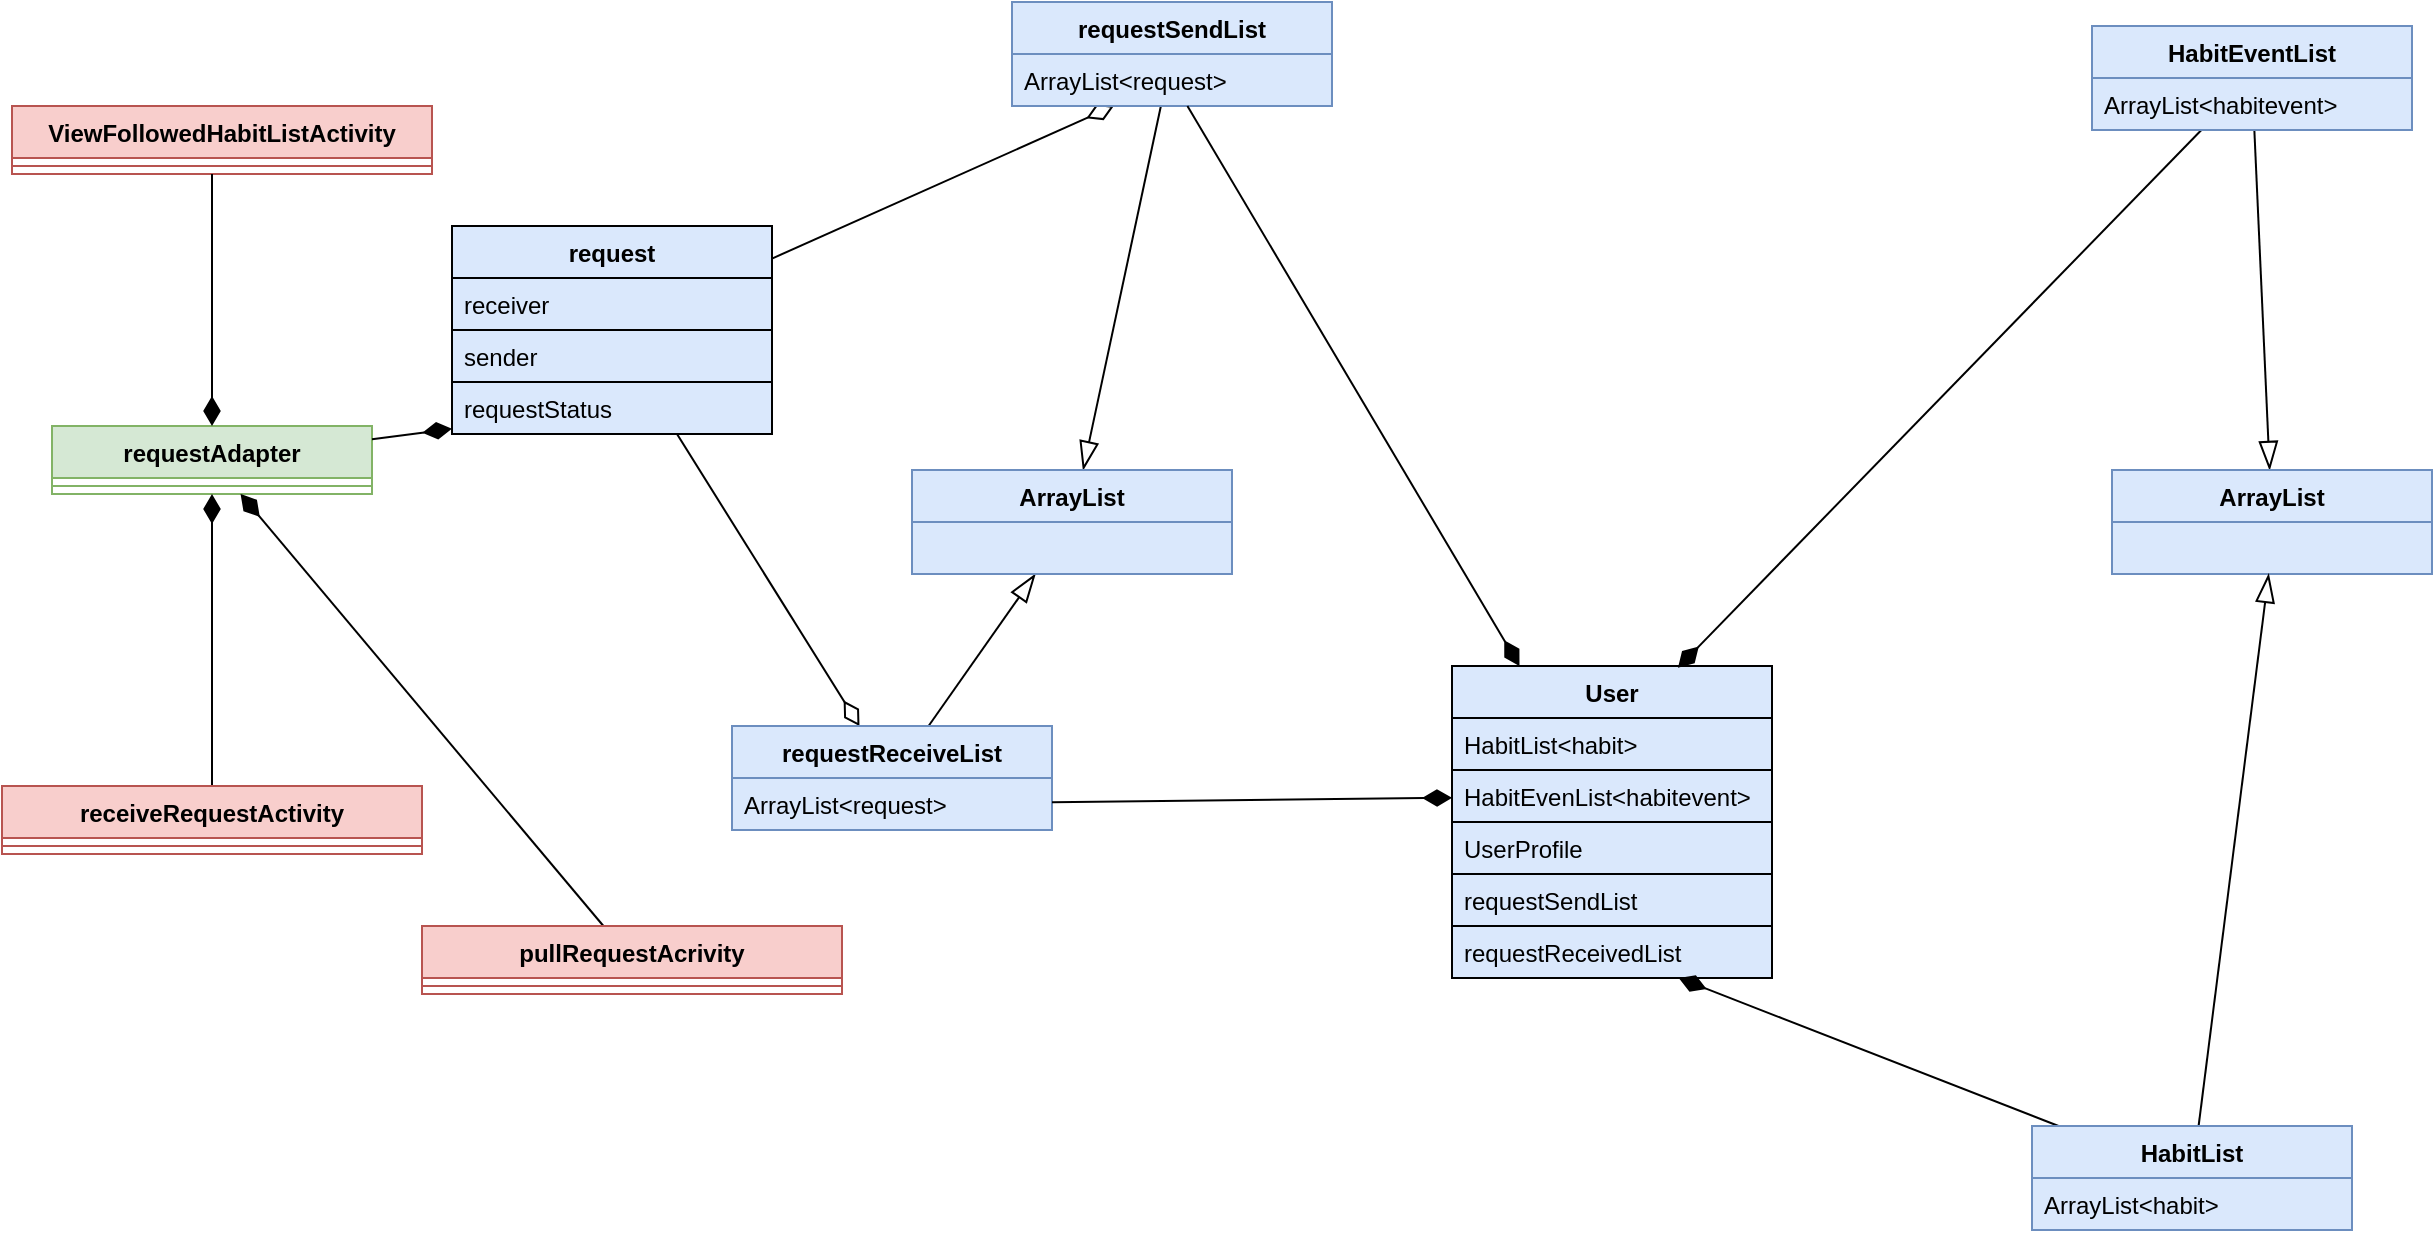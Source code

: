 <mxfile version="15.4.3" type="github"><diagram id="spv8ccS48C0Q_jatDbC0" name="Page-1"><mxGraphModel dx="2016" dy="1154" grid="1" gridSize="10" guides="1" tooltips="1" connect="1" arrows="1" fold="1" page="1" pageScale="1" pageWidth="850" pageHeight="1100" math="0" shadow="0"><root><mxCell id="0"/><mxCell id="1" parent="0"/><mxCell id="jQMmRSuvDewq5A6XQlnB-4" value="ViewFollowedHabitListActivity" style="swimlane;fontStyle=1;align=center;verticalAlign=top;childLayout=stackLayout;horizontal=1;startSize=26;horizontalStack=0;resizeParent=1;resizeParentMax=0;resizeLast=0;collapsible=1;marginBottom=0;fillColor=#f8cecc;strokeColor=#b85450;" vertex="1" parent="1"><mxGeometry x="90" y="110" width="210" height="34" as="geometry"/></mxCell><mxCell id="jQMmRSuvDewq5A6XQlnB-6" value="" style="line;strokeWidth=1;fillColor=#f8cecc;align=left;verticalAlign=middle;spacingTop=-1;spacingLeft=3;spacingRight=3;rotatable=0;labelPosition=right;points=[];portConstraint=eastwest;strokeColor=#b85450;" vertex="1" parent="jQMmRSuvDewq5A6XQlnB-4"><mxGeometry y="26" width="210" height="8" as="geometry"/></mxCell><mxCell id="jQMmRSuvDewq5A6XQlnB-9" value="requestAdapter" style="swimlane;fontStyle=1;align=center;verticalAlign=top;childLayout=stackLayout;horizontal=1;startSize=26;horizontalStack=0;resizeParent=1;resizeParentMax=0;resizeLast=0;collapsible=1;marginBottom=0;fillColor=#d5e8d4;strokeColor=#82b366;" vertex="1" parent="1"><mxGeometry x="110" y="270" width="160" height="34" as="geometry"/></mxCell><mxCell id="jQMmRSuvDewq5A6XQlnB-11" value="" style="line;strokeWidth=1;fillColor=#d5e8d4;align=left;verticalAlign=middle;spacingTop=-1;spacingLeft=3;spacingRight=3;rotatable=0;labelPosition=right;points=[];portConstraint=eastwest;strokeColor=#82b366;" vertex="1" parent="jQMmRSuvDewq5A6XQlnB-9"><mxGeometry y="26" width="160" height="8" as="geometry"/></mxCell><mxCell id="jQMmRSuvDewq5A6XQlnB-20" style="edgeStyle=orthogonalEdgeStyle;rounded=0;jumpStyle=line;orthogonalLoop=1;jettySize=auto;html=1;strokeWidth=1;endArrow=diamondThin;endFill=1;endSize=12;" edge="1" parent="1" source="jQMmRSuvDewq5A6XQlnB-13" target="jQMmRSuvDewq5A6XQlnB-9"><mxGeometry relative="1" as="geometry"/></mxCell><mxCell id="jQMmRSuvDewq5A6XQlnB-52" style="edgeStyle=none;rounded=0;jumpStyle=line;orthogonalLoop=1;jettySize=auto;html=1;endArrow=diamondThin;endFill=1;endSize=12;strokeWidth=1;" edge="1" parent="1" source="jQMmRSuvDewq5A6XQlnB-9" target="jQMmRSuvDewq5A6XQlnB-36"><mxGeometry relative="1" as="geometry"/></mxCell><mxCell id="jQMmRSuvDewq5A6XQlnB-13" value="receiveRequestActivity" style="swimlane;fontStyle=1;align=center;verticalAlign=top;childLayout=stackLayout;horizontal=1;startSize=26;horizontalStack=0;resizeParent=1;resizeParentMax=0;resizeLast=0;collapsible=1;marginBottom=0;fillColor=#f8cecc;strokeColor=#b85450;" vertex="1" parent="1"><mxGeometry x="85" y="450" width="210" height="34" as="geometry"/></mxCell><mxCell id="jQMmRSuvDewq5A6XQlnB-14" value="" style="line;strokeWidth=1;fillColor=#f8cecc;align=left;verticalAlign=middle;spacingTop=-1;spacingLeft=3;spacingRight=3;rotatable=0;labelPosition=right;points=[];portConstraint=eastwest;strokeColor=#b85450;" vertex="1" parent="jQMmRSuvDewq5A6XQlnB-13"><mxGeometry y="26" width="210" height="8" as="geometry"/></mxCell><mxCell id="jQMmRSuvDewq5A6XQlnB-16" value="" style="endArrow=diamondThin;endFill=1;endSize=12;html=1;rounded=0;edgeStyle=orthogonalEdgeStyle;strokeWidth=1;jumpStyle=line;" edge="1" parent="1" source="jQMmRSuvDewq5A6XQlnB-4" target="jQMmRSuvDewq5A6XQlnB-9"><mxGeometry width="160" relative="1" as="geometry"><mxPoint x="160" y="340" as="sourcePoint"/><mxPoint x="320" y="340" as="targetPoint"/><Array as="points"><mxPoint x="190" y="180"/><mxPoint x="190" y="180"/></Array></mxGeometry></mxCell><mxCell id="jQMmRSuvDewq5A6XQlnB-60" style="edgeStyle=none;rounded=0;jumpStyle=line;orthogonalLoop=1;jettySize=auto;html=1;endArrow=diamondThin;endFill=0;endSize=12;strokeWidth=1;" edge="1" parent="1" source="jQMmRSuvDewq5A6XQlnB-23" target="jQMmRSuvDewq5A6XQlnB-46"><mxGeometry relative="1" as="geometry"/></mxCell><mxCell id="jQMmRSuvDewq5A6XQlnB-61" style="edgeStyle=none;rounded=0;jumpStyle=line;orthogonalLoop=1;jettySize=auto;html=1;endArrow=diamondThin;endFill=0;endSize=12;strokeWidth=1;" edge="1" parent="1" source="jQMmRSuvDewq5A6XQlnB-23" target="jQMmRSuvDewq5A6XQlnB-41"><mxGeometry relative="1" as="geometry"/></mxCell><mxCell id="jQMmRSuvDewq5A6XQlnB-23" value="request" style="swimlane;fontStyle=1;align=center;verticalAlign=top;childLayout=stackLayout;horizontal=1;startSize=26;horizontalStack=0;resizeParent=1;resizeParentMax=0;resizeLast=0;collapsible=1;marginBottom=0;fillColor=#dae8fc;strokeColor=default;" vertex="1" parent="1"><mxGeometry x="310" y="170" width="160" height="104" as="geometry"><mxRectangle x="390" y="120" width="80" height="26" as="alternateBounds"/></mxGeometry></mxCell><mxCell id="jQMmRSuvDewq5A6XQlnB-24" value="receiver" style="text;strokeColor=default;fillColor=#dae8fc;align=left;verticalAlign=top;spacingLeft=4;spacingRight=4;overflow=hidden;rotatable=0;points=[[0,0.5],[1,0.5]];portConstraint=eastwest;" vertex="1" parent="jQMmRSuvDewq5A6XQlnB-23"><mxGeometry y="26" width="160" height="26" as="geometry"/></mxCell><mxCell id="jQMmRSuvDewq5A6XQlnB-26" value="sender" style="text;strokeColor=default;fillColor=#dae8fc;align=left;verticalAlign=top;spacingLeft=4;spacingRight=4;overflow=hidden;rotatable=0;points=[[0,0.5],[1,0.5]];portConstraint=eastwest;" vertex="1" parent="jQMmRSuvDewq5A6XQlnB-23"><mxGeometry y="52" width="160" height="26" as="geometry"/></mxCell><mxCell id="jQMmRSuvDewq5A6XQlnB-36" value="requestStatus" style="text;strokeColor=default;fillColor=#dae8fc;align=left;verticalAlign=top;spacingLeft=4;spacingRight=4;overflow=hidden;rotatable=0;points=[[0,0.5],[1,0.5]];portConstraint=eastwest;" vertex="1" parent="jQMmRSuvDewq5A6XQlnB-23"><mxGeometry y="78" width="160" height="26" as="geometry"/></mxCell><mxCell id="jQMmRSuvDewq5A6XQlnB-51" style="rounded=0;jumpStyle=line;orthogonalLoop=1;jettySize=auto;html=1;endArrow=blockThin;endFill=0;endSize=12;strokeWidth=1;" edge="1" parent="1" source="jQMmRSuvDewq5A6XQlnB-40" target="jQMmRSuvDewq5A6XQlnB-48"><mxGeometry relative="1" as="geometry"/></mxCell><mxCell id="jQMmRSuvDewq5A6XQlnB-40" value="requestSendList" style="swimlane;fontStyle=1;align=center;verticalAlign=top;childLayout=stackLayout;horizontal=1;startSize=26;horizontalStack=0;resizeParent=1;resizeParentMax=0;resizeLast=0;collapsible=1;marginBottom=0;fillColor=#dae8fc;strokeColor=#6c8ebf;" vertex="1" parent="1"><mxGeometry x="590" y="58" width="160" height="52" as="geometry"><mxRectangle x="390" y="120" width="80" height="26" as="alternateBounds"/></mxGeometry></mxCell><mxCell id="jQMmRSuvDewq5A6XQlnB-41" value="ArrayList&lt;request&gt;" style="text;strokeColor=#6c8ebf;fillColor=#dae8fc;align=left;verticalAlign=top;spacingLeft=4;spacingRight=4;overflow=hidden;rotatable=0;points=[[0,0.5],[1,0.5]];portConstraint=eastwest;" vertex="1" parent="jQMmRSuvDewq5A6XQlnB-40"><mxGeometry y="26" width="160" height="26" as="geometry"/></mxCell><mxCell id="jQMmRSuvDewq5A6XQlnB-50" style="rounded=0;jumpStyle=line;orthogonalLoop=1;jettySize=auto;html=1;endArrow=blockThin;endFill=0;endSize=12;strokeWidth=1;" edge="1" parent="1" source="jQMmRSuvDewq5A6XQlnB-46" target="jQMmRSuvDewq5A6XQlnB-48"><mxGeometry relative="1" as="geometry"/></mxCell><mxCell id="jQMmRSuvDewq5A6XQlnB-46" value="requestReceiveList" style="swimlane;fontStyle=1;align=center;verticalAlign=top;childLayout=stackLayout;horizontal=1;startSize=26;horizontalStack=0;resizeParent=1;resizeParentMax=0;resizeLast=0;collapsible=1;marginBottom=0;fillColor=#dae8fc;strokeColor=#6c8ebf;" vertex="1" parent="1"><mxGeometry x="450" y="420" width="160" height="52" as="geometry"><mxRectangle x="390" y="120" width="80" height="26" as="alternateBounds"/></mxGeometry></mxCell><mxCell id="jQMmRSuvDewq5A6XQlnB-47" value="ArrayList&lt;request&gt;" style="text;strokeColor=#6c8ebf;fillColor=#dae8fc;align=left;verticalAlign=top;spacingLeft=4;spacingRight=4;overflow=hidden;rotatable=0;points=[[0,0.5],[1,0.5]];portConstraint=eastwest;" vertex="1" parent="jQMmRSuvDewq5A6XQlnB-46"><mxGeometry y="26" width="160" height="26" as="geometry"/></mxCell><mxCell id="jQMmRSuvDewq5A6XQlnB-48" value="ArrayList" style="swimlane;fontStyle=1;align=center;verticalAlign=top;childLayout=stackLayout;horizontal=1;startSize=26;horizontalStack=0;resizeParent=1;resizeParentMax=0;resizeLast=0;collapsible=1;marginBottom=0;fillColor=#dae8fc;strokeColor=#6c8ebf;" vertex="1" parent="1"><mxGeometry x="540" y="292" width="160" height="52" as="geometry"><mxRectangle x="390" y="120" width="80" height="26" as="alternateBounds"/></mxGeometry></mxCell><mxCell id="jQMmRSuvDewq5A6XQlnB-49" value="" style="text;strokeColor=#6c8ebf;fillColor=#dae8fc;align=left;verticalAlign=top;spacingLeft=4;spacingRight=4;overflow=hidden;rotatable=0;points=[[0,0.5],[1,0.5]];portConstraint=eastwest;" vertex="1" parent="jQMmRSuvDewq5A6XQlnB-48"><mxGeometry y="26" width="160" height="26" as="geometry"/></mxCell><mxCell id="jQMmRSuvDewq5A6XQlnB-59" style="edgeStyle=none;rounded=0;jumpStyle=line;orthogonalLoop=1;jettySize=auto;html=1;endArrow=diamondThin;endFill=1;endSize=12;strokeWidth=1;" edge="1" parent="1" source="jQMmRSuvDewq5A6XQlnB-57" target="jQMmRSuvDewq5A6XQlnB-9"><mxGeometry relative="1" as="geometry"/></mxCell><mxCell id="jQMmRSuvDewq5A6XQlnB-57" value="pullRequestAcrivity" style="swimlane;fontStyle=1;align=center;verticalAlign=top;childLayout=stackLayout;horizontal=1;startSize=26;horizontalStack=0;resizeParent=1;resizeParentMax=0;resizeLast=0;collapsible=1;marginBottom=0;fillColor=#f8cecc;strokeColor=#b85450;" vertex="1" parent="1"><mxGeometry x="295" y="520" width="210" height="34" as="geometry"/></mxCell><mxCell id="jQMmRSuvDewq5A6XQlnB-58" value="" style="line;strokeWidth=1;fillColor=#f8cecc;align=left;verticalAlign=middle;spacingTop=-1;spacingLeft=3;spacingRight=3;rotatable=0;labelPosition=right;points=[];portConstraint=eastwest;strokeColor=#b85450;" vertex="1" parent="jQMmRSuvDewq5A6XQlnB-57"><mxGeometry y="26" width="210" height="8" as="geometry"/></mxCell><mxCell id="jQMmRSuvDewq5A6XQlnB-62" value="User" style="swimlane;fontStyle=1;align=center;verticalAlign=top;childLayout=stackLayout;horizontal=1;startSize=26;horizontalStack=0;resizeParent=1;resizeParentMax=0;resizeLast=0;collapsible=1;marginBottom=0;fillColor=#dae8fc;strokeColor=default;" vertex="1" parent="1"><mxGeometry x="810" y="390" width="160" height="156" as="geometry"><mxRectangle x="390" y="120" width="80" height="26" as="alternateBounds"/></mxGeometry></mxCell><mxCell id="jQMmRSuvDewq5A6XQlnB-63" value="HabitList&lt;habit&gt;" style="text;strokeColor=default;fillColor=#dae8fc;align=left;verticalAlign=top;spacingLeft=4;spacingRight=4;overflow=hidden;rotatable=0;points=[[0,0.5],[1,0.5]];portConstraint=eastwest;" vertex="1" parent="jQMmRSuvDewq5A6XQlnB-62"><mxGeometry y="26" width="160" height="26" as="geometry"/></mxCell><mxCell id="jQMmRSuvDewq5A6XQlnB-64" value="HabitEvenList&lt;habitevent&gt;" style="text;strokeColor=default;fillColor=#dae8fc;align=left;verticalAlign=top;spacingLeft=4;spacingRight=4;overflow=hidden;rotatable=0;points=[[0,0.5],[1,0.5]];portConstraint=eastwest;" vertex="1" parent="jQMmRSuvDewq5A6XQlnB-62"><mxGeometry y="52" width="160" height="26" as="geometry"/></mxCell><mxCell id="jQMmRSuvDewq5A6XQlnB-65" value="UserProfile" style="text;strokeColor=default;fillColor=#dae8fc;align=left;verticalAlign=top;spacingLeft=4;spacingRight=4;overflow=hidden;rotatable=0;points=[[0,0.5],[1,0.5]];portConstraint=eastwest;" vertex="1" parent="jQMmRSuvDewq5A6XQlnB-62"><mxGeometry y="78" width="160" height="26" as="geometry"/></mxCell><mxCell id="jQMmRSuvDewq5A6XQlnB-66" value="requestSendList" style="text;strokeColor=default;fillColor=#dae8fc;align=left;verticalAlign=top;spacingLeft=4;spacingRight=4;overflow=hidden;rotatable=0;points=[[0,0.5],[1,0.5]];portConstraint=eastwest;" vertex="1" parent="jQMmRSuvDewq5A6XQlnB-62"><mxGeometry y="104" width="160" height="26" as="geometry"/></mxCell><mxCell id="jQMmRSuvDewq5A6XQlnB-67" value="requestReceivedList" style="text;strokeColor=default;fillColor=#dae8fc;align=left;verticalAlign=top;spacingLeft=4;spacingRight=4;overflow=hidden;rotatable=0;points=[[0,0.5],[1,0.5]];portConstraint=eastwest;" vertex="1" parent="jQMmRSuvDewq5A6XQlnB-62"><mxGeometry y="130" width="160" height="26" as="geometry"/></mxCell><mxCell id="jQMmRSuvDewq5A6XQlnB-68" style="edgeStyle=none;rounded=0;jumpStyle=line;orthogonalLoop=1;jettySize=auto;html=1;endArrow=diamondThin;endFill=1;endSize=12;strokeWidth=1;" edge="1" parent="1" source="jQMmRSuvDewq5A6XQlnB-41" target="jQMmRSuvDewq5A6XQlnB-62"><mxGeometry relative="1" as="geometry"/></mxCell><mxCell id="jQMmRSuvDewq5A6XQlnB-69" style="edgeStyle=none;rounded=0;jumpStyle=line;orthogonalLoop=1;jettySize=auto;html=1;endArrow=diamondThin;endFill=1;endSize=12;strokeWidth=1;" edge="1" parent="1" source="jQMmRSuvDewq5A6XQlnB-47" target="jQMmRSuvDewq5A6XQlnB-64"><mxGeometry relative="1" as="geometry"/></mxCell><mxCell id="jQMmRSuvDewq5A6XQlnB-78" style="edgeStyle=none;rounded=0;jumpStyle=line;orthogonalLoop=1;jettySize=auto;html=1;endArrow=blockThin;endFill=0;endSize=12;strokeWidth=1;" edge="1" parent="1" source="jQMmRSuvDewq5A6XQlnB-71" target="jQMmRSuvDewq5A6XQlnB-73"><mxGeometry relative="1" as="geometry"/></mxCell><mxCell id="jQMmRSuvDewq5A6XQlnB-79" style="edgeStyle=none;rounded=0;jumpStyle=line;orthogonalLoop=1;jettySize=auto;html=1;entryX=0.706;entryY=0.006;entryDx=0;entryDy=0;entryPerimeter=0;endArrow=diamondThin;endFill=1;endSize=12;strokeWidth=1;" edge="1" parent="1" source="jQMmRSuvDewq5A6XQlnB-71" target="jQMmRSuvDewq5A6XQlnB-62"><mxGeometry relative="1" as="geometry"/></mxCell><mxCell id="jQMmRSuvDewq5A6XQlnB-71" value="HabitEventList" style="swimlane;fontStyle=1;align=center;verticalAlign=top;childLayout=stackLayout;horizontal=1;startSize=26;horizontalStack=0;resizeParent=1;resizeParentMax=0;resizeLast=0;collapsible=1;marginBottom=0;fillColor=#dae8fc;strokeColor=#6c8ebf;" vertex="1" parent="1"><mxGeometry x="1130" y="70" width="160" height="52" as="geometry"><mxRectangle x="390" y="120" width="80" height="26" as="alternateBounds"/></mxGeometry></mxCell><mxCell id="jQMmRSuvDewq5A6XQlnB-72" value="ArrayList&lt;habitevent&gt;" style="text;strokeColor=#6c8ebf;fillColor=#dae8fc;align=left;verticalAlign=top;spacingLeft=4;spacingRight=4;overflow=hidden;rotatable=0;points=[[0,0.5],[1,0.5]];portConstraint=eastwest;" vertex="1" parent="jQMmRSuvDewq5A6XQlnB-71"><mxGeometry y="26" width="160" height="26" as="geometry"/></mxCell><mxCell id="jQMmRSuvDewq5A6XQlnB-73" value="ArrayList" style="swimlane;fontStyle=1;align=center;verticalAlign=top;childLayout=stackLayout;horizontal=1;startSize=26;horizontalStack=0;resizeParent=1;resizeParentMax=0;resizeLast=0;collapsible=1;marginBottom=0;fillColor=#dae8fc;strokeColor=#6c8ebf;" vertex="1" parent="1"><mxGeometry x="1140" y="292" width="160" height="52" as="geometry"><mxRectangle x="390" y="120" width="80" height="26" as="alternateBounds"/></mxGeometry></mxCell><mxCell id="jQMmRSuvDewq5A6XQlnB-74" value="" style="text;strokeColor=#6c8ebf;fillColor=#dae8fc;align=left;verticalAlign=top;spacingLeft=4;spacingRight=4;overflow=hidden;rotatable=0;points=[[0,0.5],[1,0.5]];portConstraint=eastwest;" vertex="1" parent="jQMmRSuvDewq5A6XQlnB-73"><mxGeometry y="26" width="160" height="26" as="geometry"/></mxCell><mxCell id="jQMmRSuvDewq5A6XQlnB-77" style="edgeStyle=none;rounded=0;jumpStyle=line;orthogonalLoop=1;jettySize=auto;html=1;endArrow=blockThin;endFill=0;endSize=12;strokeWidth=1;" edge="1" parent="1" source="jQMmRSuvDewq5A6XQlnB-75" target="jQMmRSuvDewq5A6XQlnB-74"><mxGeometry relative="1" as="geometry"/></mxCell><mxCell id="jQMmRSuvDewq5A6XQlnB-80" style="edgeStyle=none;rounded=0;jumpStyle=line;orthogonalLoop=1;jettySize=auto;html=1;endArrow=diamondThin;endFill=1;endSize=12;strokeWidth=1;" edge="1" parent="1" source="jQMmRSuvDewq5A6XQlnB-75" target="jQMmRSuvDewq5A6XQlnB-67"><mxGeometry relative="1" as="geometry"/></mxCell><mxCell id="jQMmRSuvDewq5A6XQlnB-75" value="HabitList" style="swimlane;fontStyle=1;align=center;verticalAlign=top;childLayout=stackLayout;horizontal=1;startSize=26;horizontalStack=0;resizeParent=1;resizeParentMax=0;resizeLast=0;collapsible=1;marginBottom=0;fillColor=#dae8fc;strokeColor=#6c8ebf;" vertex="1" parent="1"><mxGeometry x="1100" y="620" width="160" height="52" as="geometry"><mxRectangle x="390" y="120" width="80" height="26" as="alternateBounds"/></mxGeometry></mxCell><mxCell id="jQMmRSuvDewq5A6XQlnB-76" value="ArrayList&lt;habit&gt;" style="text;strokeColor=#6c8ebf;fillColor=#dae8fc;align=left;verticalAlign=top;spacingLeft=4;spacingRight=4;overflow=hidden;rotatable=0;points=[[0,0.5],[1,0.5]];portConstraint=eastwest;" vertex="1" parent="jQMmRSuvDewq5A6XQlnB-75"><mxGeometry y="26" width="160" height="26" as="geometry"/></mxCell></root></mxGraphModel></diagram></mxfile>